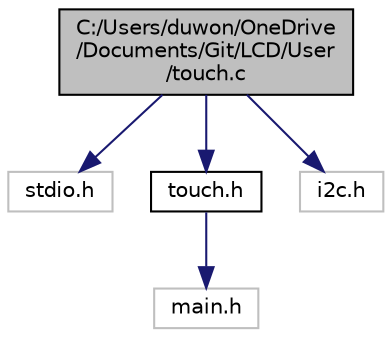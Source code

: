 digraph "C:/Users/duwon/OneDrive/Documents/Git/LCD/User/touch.c"
{
 // LATEX_PDF_SIZE
  edge [fontname="Helvetica",fontsize="10",labelfontname="Helvetica",labelfontsize="10"];
  node [fontname="Helvetica",fontsize="10",shape=record];
  Node1 [label="C:/Users/duwon/OneDrive\l/Documents/Git/LCD/User\l/touch.c",height=0.2,width=0.4,color="black", fillcolor="grey75", style="filled", fontcolor="black",tooltip=" "];
  Node1 -> Node2 [color="midnightblue",fontsize="10",style="solid"];
  Node2 [label="stdio.h",height=0.2,width=0.4,color="grey75", fillcolor="white", style="filled",tooltip=" "];
  Node1 -> Node3 [color="midnightblue",fontsize="10",style="solid"];
  Node3 [label="touch.h",height=0.2,width=0.4,color="black", fillcolor="white", style="filled",URL="$touch_8h.html",tooltip=" "];
  Node3 -> Node4 [color="midnightblue",fontsize="10",style="solid"];
  Node4 [label="main.h",height=0.2,width=0.4,color="grey75", fillcolor="white", style="filled",tooltip=" "];
  Node1 -> Node5 [color="midnightblue",fontsize="10",style="solid"];
  Node5 [label="i2c.h",height=0.2,width=0.4,color="grey75", fillcolor="white", style="filled",tooltip=" "];
}
